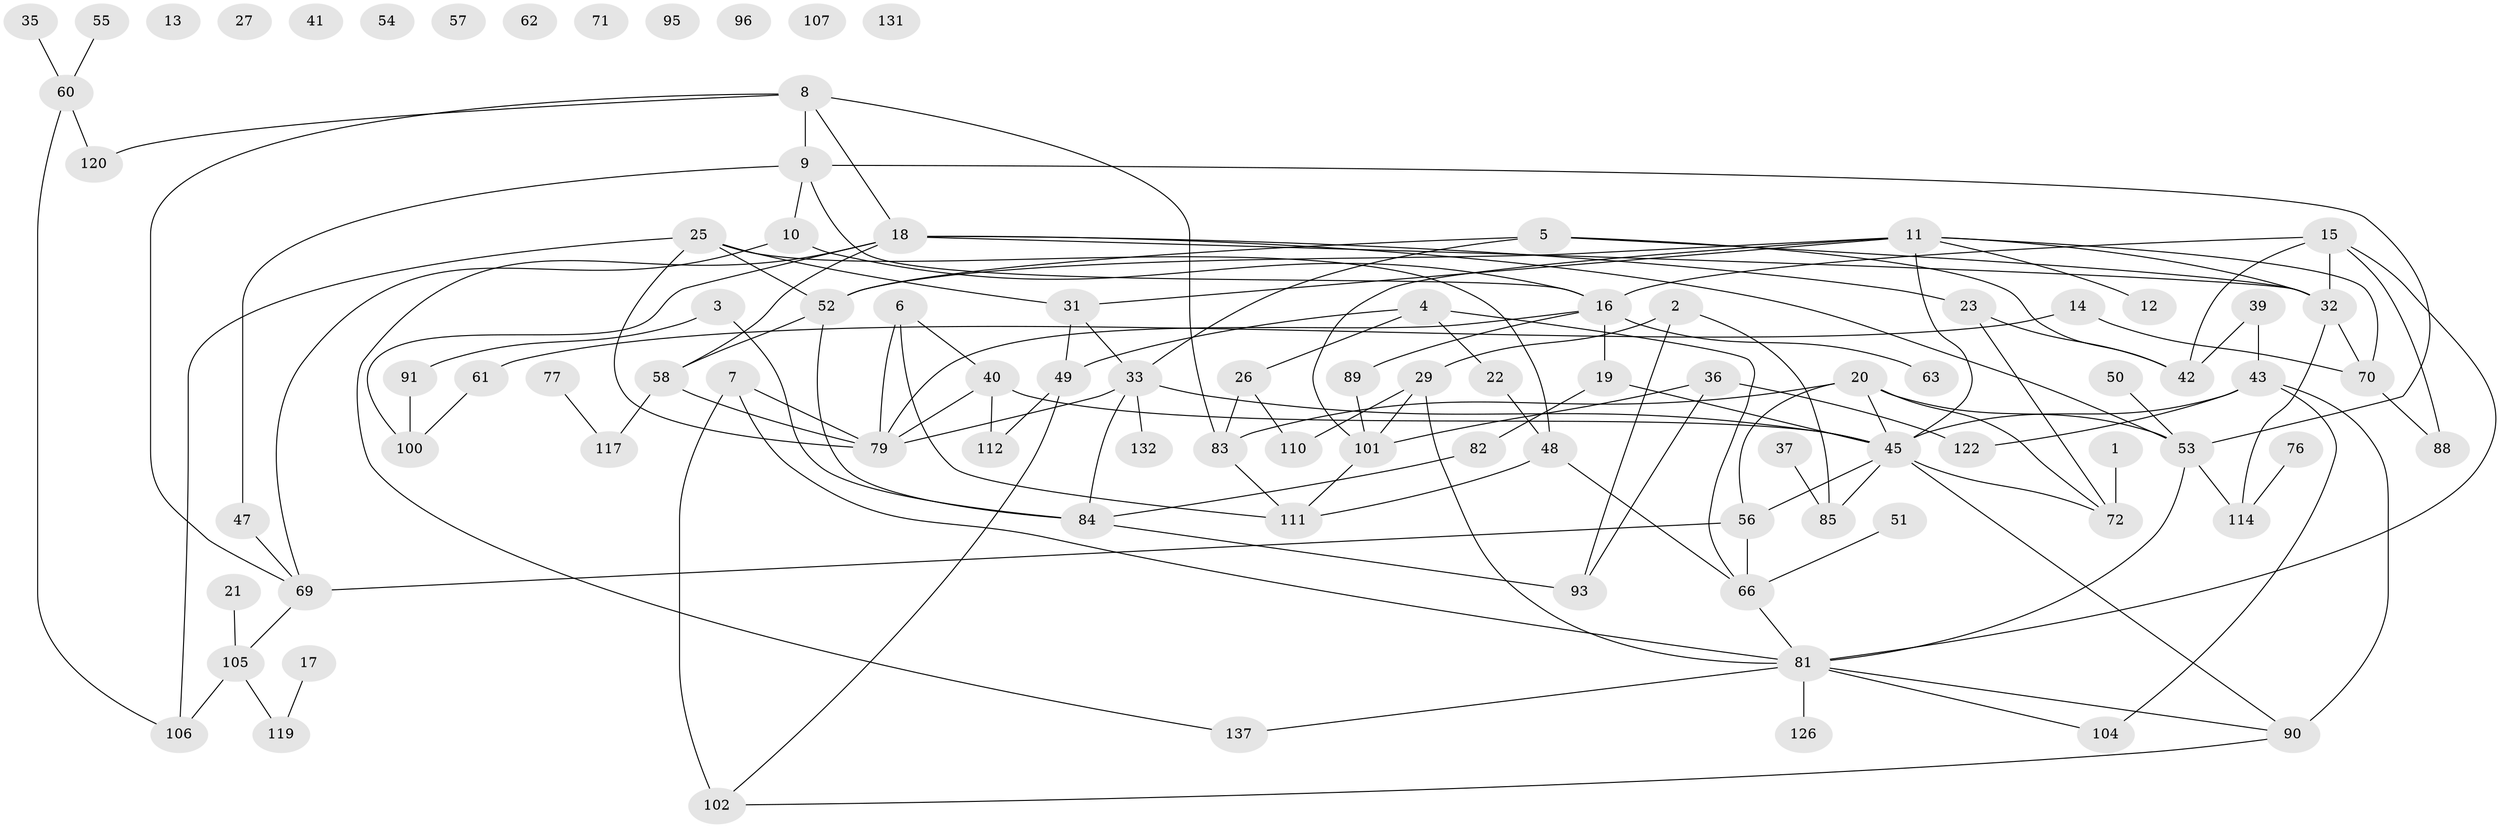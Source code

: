 // Generated by graph-tools (version 1.1) at 2025/23/03/03/25 07:23:26]
// undirected, 94 vertices, 140 edges
graph export_dot {
graph [start="1"]
  node [color=gray90,style=filled];
  1;
  2 [super="+97"];
  3;
  4 [super="+92"];
  5 [super="+65"];
  6;
  7 [super="+38"];
  8 [super="+108"];
  9 [super="+113"];
  10;
  11 [super="+46"];
  12 [super="+24"];
  13;
  14;
  15 [super="+94"];
  16 [super="+30"];
  17;
  18 [super="+44"];
  19;
  20 [super="+116"];
  21;
  22;
  23 [super="+123"];
  25 [super="+28"];
  26 [super="+103"];
  27;
  29 [super="+130"];
  31 [super="+67"];
  32 [super="+73"];
  33 [super="+34"];
  35;
  36;
  37;
  39 [super="+80"];
  40 [super="+133"];
  41;
  42 [super="+74"];
  43 [super="+64"];
  45 [super="+59"];
  47;
  48 [super="+99"];
  49;
  50;
  51;
  52 [super="+128"];
  53 [super="+75"];
  54;
  55;
  56;
  57;
  58;
  60 [super="+86"];
  61;
  62;
  63;
  66 [super="+68"];
  69 [super="+124"];
  70;
  71 [super="+125"];
  72 [super="+78"];
  76;
  77;
  79 [super="+127"];
  81 [super="+118"];
  82 [super="+134"];
  83 [super="+138"];
  84 [super="+87"];
  85 [super="+109"];
  88;
  89;
  90 [super="+98"];
  91;
  93 [super="+115"];
  95;
  96;
  100;
  101 [super="+136"];
  102;
  104 [super="+121"];
  105 [super="+135"];
  106;
  107;
  110;
  111 [super="+129"];
  112;
  114;
  117;
  119;
  120;
  122;
  126;
  131;
  132;
  137;
  1 -- 72;
  2 -- 93;
  2 -- 29;
  2 -- 85;
  3 -- 91;
  3 -- 84;
  4 -- 22;
  4 -- 26;
  4 -- 66;
  4 -- 49;
  5 -- 32;
  5 -- 33;
  5 -- 52;
  5 -- 42;
  6 -- 40;
  6 -- 79;
  6 -- 111;
  7 -- 102;
  7 -- 81;
  7 -- 79;
  8 -- 18;
  8 -- 83;
  8 -- 69;
  8 -- 9;
  8 -- 120;
  9 -- 10;
  9 -- 16;
  9 -- 47;
  9 -- 53;
  10 -- 16;
  10 -- 69;
  11 -- 52;
  11 -- 70;
  11 -- 101;
  11 -- 45;
  11 -- 31;
  11 -- 32;
  11 -- 12;
  14 -- 61;
  14 -- 70;
  15 -- 88;
  15 -- 32;
  15 -- 16;
  15 -- 81;
  15 -- 42;
  16 -- 79;
  16 -- 89;
  16 -- 19;
  16 -- 63;
  17 -- 119;
  18 -- 23;
  18 -- 32;
  18 -- 53;
  18 -- 137;
  18 -- 100;
  18 -- 58;
  19 -- 45;
  19 -- 82;
  20 -- 45;
  20 -- 56;
  20 -- 83;
  20 -- 72;
  20 -- 53;
  21 -- 105;
  22 -- 48;
  23 -- 72;
  23 -- 42;
  25 -- 48;
  25 -- 79 [weight=2];
  25 -- 106;
  25 -- 52;
  25 -- 31;
  26 -- 83;
  26 -- 110;
  29 -- 81;
  29 -- 101;
  29 -- 110;
  31 -- 49;
  31 -- 33;
  32 -- 114;
  32 -- 70;
  33 -- 79;
  33 -- 132;
  33 -- 84;
  33 -- 45;
  35 -- 60;
  36 -- 101;
  36 -- 122;
  36 -- 93;
  37 -- 85;
  39 -- 42;
  39 -- 43;
  40 -- 79;
  40 -- 112;
  40 -- 45;
  43 -- 122;
  43 -- 45;
  43 -- 104;
  43 -- 90;
  45 -- 56;
  45 -- 85;
  45 -- 72;
  45 -- 90;
  47 -- 69 [weight=2];
  48 -- 111;
  48 -- 66;
  49 -- 102;
  49 -- 112;
  50 -- 53;
  51 -- 66;
  52 -- 58;
  52 -- 84;
  53 -- 81;
  53 -- 114;
  55 -- 60;
  56 -- 66;
  56 -- 69;
  58 -- 79;
  58 -- 117;
  60 -- 106;
  60 -- 120;
  61 -- 100;
  66 -- 81;
  69 -- 105;
  70 -- 88;
  76 -- 114;
  77 -- 117;
  81 -- 104;
  81 -- 126;
  81 -- 137;
  81 -- 90;
  82 -- 84;
  83 -- 111;
  84 -- 93;
  89 -- 101;
  90 -- 102;
  91 -- 100;
  101 -- 111;
  105 -- 106;
  105 -- 119;
}

